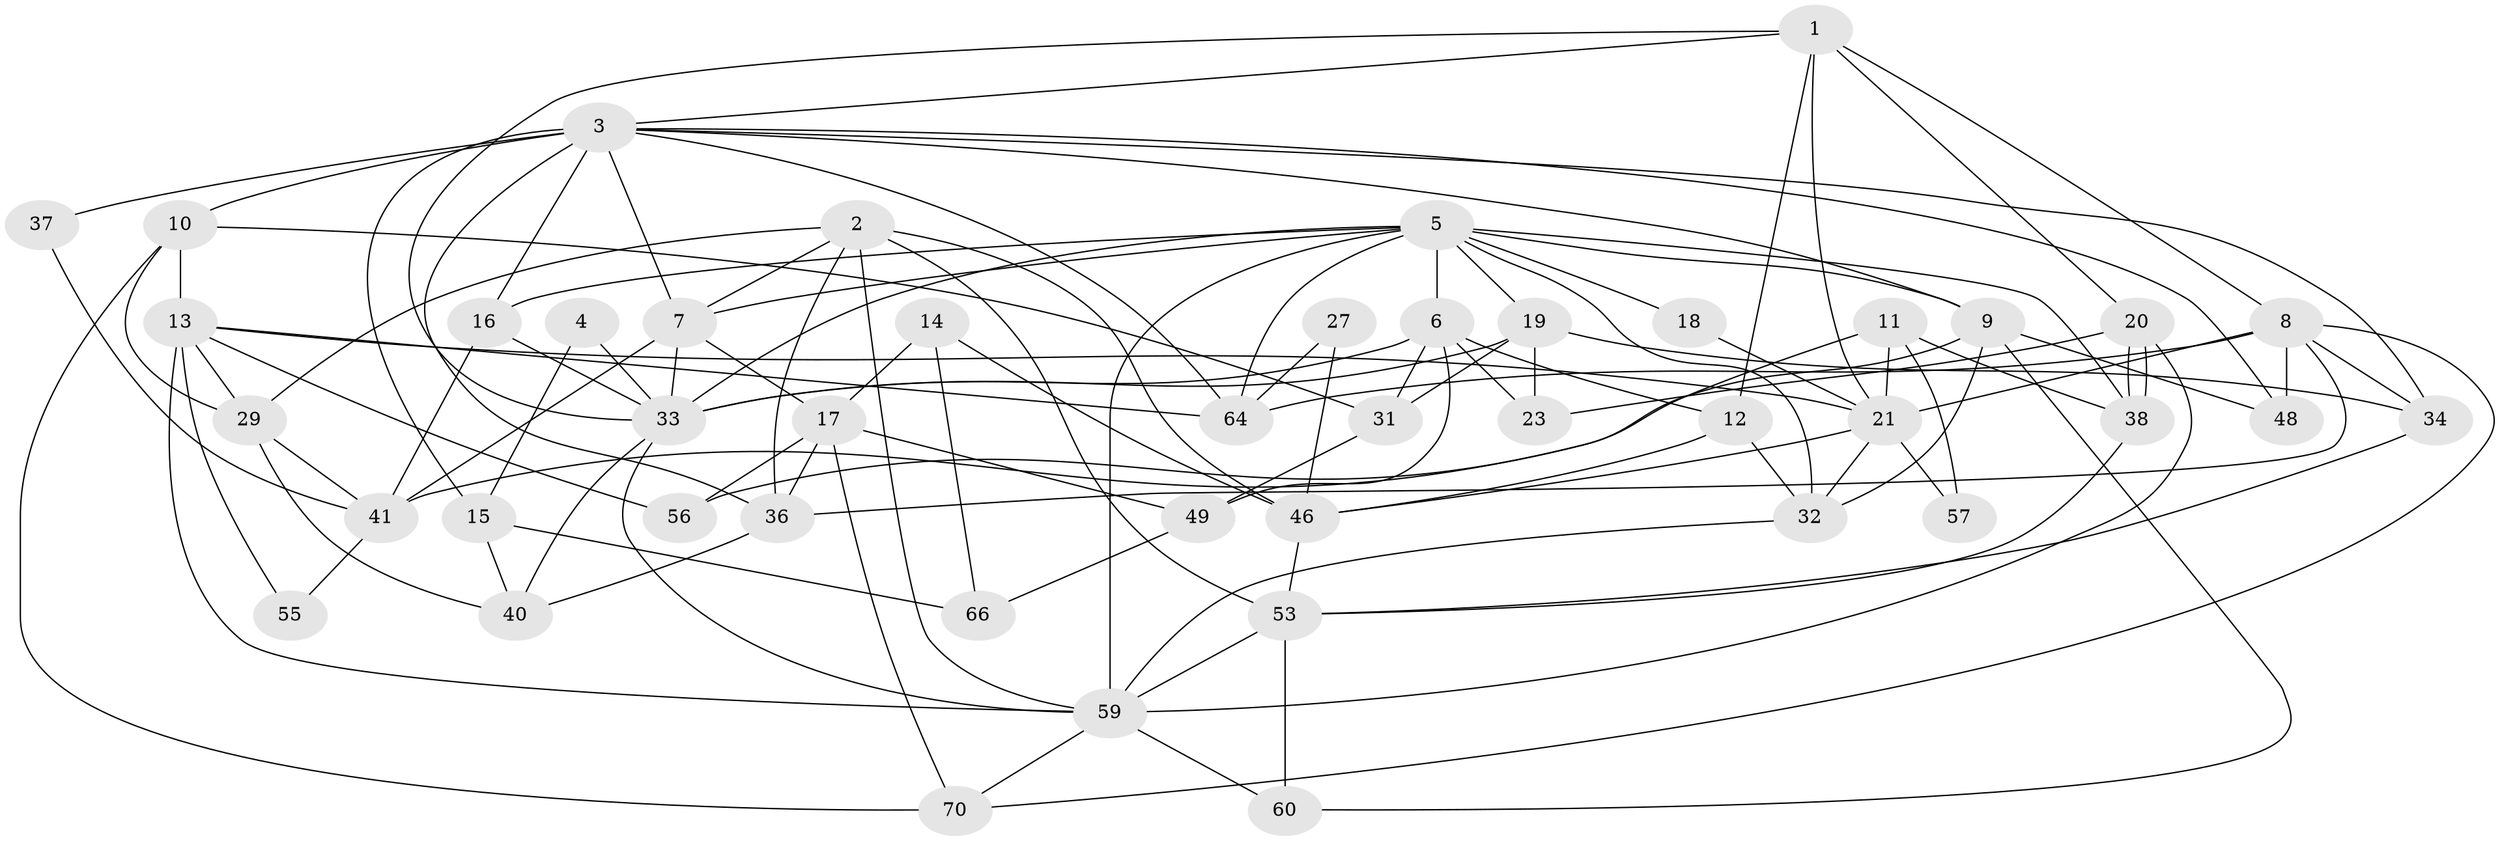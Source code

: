// original degree distribution, {6: 0.05263157894736842, 3: 0.17105263157894737, 2: 0.17105263157894737, 4: 0.32894736842105265, 7: 0.06578947368421052, 5: 0.21052631578947367}
// Generated by graph-tools (version 1.1) at 2025/18/03/04/25 18:18:53]
// undirected, 45 vertices, 111 edges
graph export_dot {
graph [start="1"]
  node [color=gray90,style=filled];
  1;
  2 [super="+52"];
  3 [super="+58+43"];
  4;
  5 [super="+24+22+26"];
  6 [super="+51"];
  7;
  8 [super="+50"];
  9 [super="+39"];
  10;
  11;
  12;
  13 [super="+35"];
  14 [super="+44"];
  15;
  16 [super="+61"];
  17 [super="+69"];
  18;
  19 [super="+42+25"];
  20;
  21 [super="+30+28"];
  23;
  27;
  29;
  31;
  32 [super="+45"];
  33 [super="+54+63"];
  34;
  36;
  37;
  38;
  40;
  41 [super="+75"];
  46 [super="+62"];
  48;
  49;
  53;
  55;
  56;
  57;
  59 [super="+72"];
  60;
  64 [super="+65"];
  66;
  70;
  1 -- 12;
  1 -- 33;
  1 -- 8;
  1 -- 20;
  1 -- 21;
  1 -- 3;
  2 -- 53 [weight=2];
  2 -- 7;
  2 -- 29;
  2 -- 36;
  2 -- 46;
  2 -- 59;
  3 -- 34;
  3 -- 64;
  3 -- 36;
  3 -- 37;
  3 -- 7;
  3 -- 9;
  3 -- 10;
  3 -- 15;
  3 -- 16 [weight=2];
  3 -- 48;
  4 -- 15;
  4 -- 33;
  5 -- 9;
  5 -- 32;
  5 -- 64 [weight=2];
  5 -- 6 [weight=2];
  5 -- 38;
  5 -- 16;
  5 -- 19;
  5 -- 59;
  5 -- 33;
  5 -- 18;
  5 -- 7;
  6 -- 12;
  6 -- 49;
  6 -- 23;
  6 -- 31;
  6 -- 33;
  7 -- 33 [weight=2];
  7 -- 41;
  7 -- 17;
  8 -- 64;
  8 -- 48;
  8 -- 34;
  8 -- 36;
  8 -- 70;
  8 -- 21;
  9 -- 48;
  9 -- 32;
  9 -- 60;
  9 -- 41;
  10 -- 13;
  10 -- 31;
  10 -- 29;
  10 -- 70;
  11 -- 38;
  11 -- 56;
  11 -- 57;
  11 -- 21;
  12 -- 46;
  12 -- 32;
  13 -- 59;
  13 -- 29;
  13 -- 21;
  13 -- 56;
  13 -- 64;
  13 -- 55;
  14 -- 46;
  14 -- 17;
  14 -- 66;
  15 -- 40;
  15 -- 66;
  16 -- 33;
  16 -- 41 [weight=2];
  17 -- 36;
  17 -- 70;
  17 -- 56;
  17 -- 49;
  18 -- 21;
  19 -- 23;
  19 -- 33;
  19 -- 34;
  19 -- 31;
  20 -- 38;
  20 -- 38;
  20 -- 23;
  20 -- 59;
  21 -- 57;
  21 -- 32;
  21 -- 46;
  27 -- 64;
  27 -- 46;
  29 -- 40;
  29 -- 41;
  31 -- 49;
  32 -- 59;
  33 -- 59;
  33 -- 40;
  34 -- 53;
  36 -- 40;
  37 -- 41;
  38 -- 53;
  41 -- 55;
  46 -- 53;
  49 -- 66;
  53 -- 60;
  53 -- 59;
  59 -- 70;
  59 -- 60;
}
